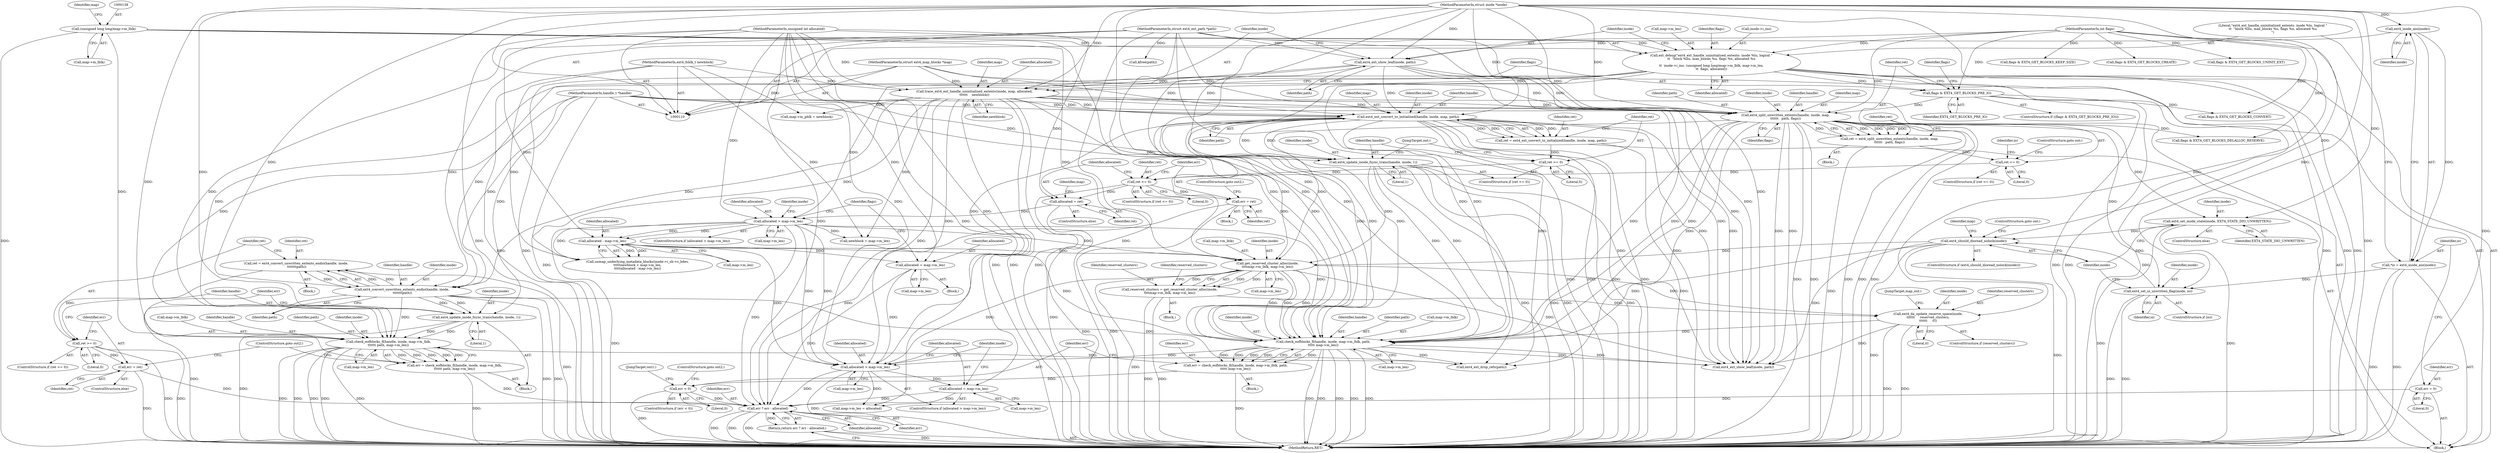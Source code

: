 digraph "0_linux_dee1f973ca341c266229faa5a1a5bb268bed3531_0@API" {
"1000394" [label="(Call,err ? err : allocated)"];
"1000224" [label="(Call,err = ret)"];
"1000203" [label="(Call,ret >= 0)"];
"1000196" [label="(Call,ret = ext4_convert_unwritten_extents_endio(handle, inode,\n \t\t\t\t\t\t\tpath))"];
"1000198" [label="(Call,ext4_convert_unwritten_extents_endio(handle, inode,\n \t\t\t\t\t\t\tpath))"];
"1000111" [label="(MethodParameterIn,handle_t *handle)"];
"1000150" [label="(Call,trace_ext4_ext_handle_uninitialized_extents(inode, map, allocated,\n\t\t\t\t\t\t    newblock))"];
"1000147" [label="(Call,ext4_ext_show_leaf(inode, path))"];
"1000130" [label="(Call,ext4_inode_aio(inode))"];
"1000112" [label="(MethodParameterIn,struct inode *inode)"];
"1000114" [label="(MethodParameterIn,struct ext4_ext_path *path)"];
"1000113" [label="(MethodParameterIn,struct ext4_map_blocks *map)"];
"1000132" [label="(Call,ext_debug(\"ext4_ext_handle_uninitialized_extents: inode %lu, logical \"\n\t\t  \"block %llu, max_blocks %u, flags %x, allocated %u\n\",\n\t\t  inode->i_ino, (unsigned long long)map->m_lblk, map->m_len,\n\t\t  flags, allocated))"];
"1000137" [label="(Call,(unsigned long long)map->m_lblk)"];
"1000115" [label="(MethodParameterIn,int flags)"];
"1000116" [label="(MethodParameterIn,unsigned int allocated)"];
"1000117" [label="(MethodParameterIn,ext4_fsblk_t newblock)"];
"1000124" [label="(Call,err = 0)"];
"1000356" [label="(Call,err < 0)"];
"1000343" [label="(Call,err = check_eofblocks_fl(handle, inode, map->m_lblk, path,\n\t\t\t\t\t map->m_len))"];
"1000345" [label="(Call,check_eofblocks_fl(handle, inode, map->m_lblk, path,\n\t\t\t\t\t map->m_len))"];
"1000257" [label="(Call,ext4_update_inode_fsync_trans(handle, inode, 1))"];
"1000248" [label="(Call,ext4_ext_convert_to_initialized(handle, inode, map, path))"];
"1000162" [label="(Call,ext4_split_unwritten_extents(handle, inode, map,\n\t\t\t\t\t\t   path, flags))"];
"1000156" [label="(Call,flags & EXT4_GET_BLOCKS_PRE_IO)"];
"1000183" [label="(Call,ext4_should_dioread_nolock(inode))"];
"1000179" [label="(Call,ext4_set_inode_state(inode, EXT4_STATE_DIO_UNWRITTEN))"];
"1000175" [label="(Call,ext4_set_io_unwritten_flag(inode, io))"];
"1000128" [label="(Call,*io = ext4_inode_aio(inode))"];
"1000316" [label="(Call,get_reserved_cluster_alloc(inode,\n\t\t\t\tmap->m_lblk, map->m_len))"];
"1000281" [label="(Call,allocated > map->m_len)"];
"1000272" [label="(Call,allocated = ret)"];
"1000263" [label="(Call,ret <= 0)"];
"1000254" [label="(Call,ret >= 0)"];
"1000246" [label="(Call,ret = ext4_ext_convert_to_initialized(handle, inode, map, path))"];
"1000169" [label="(Call,ret <= 0)"];
"1000160" [label="(Call,ret = ext4_split_unwritten_extents(handle, inode, map,\n\t\t\t\t\t\t   path, flags))"];
"1000298" [label="(Call,allocated - map->m_len)"];
"1000326" [label="(Call,ext4_da_update_reserve_space(inode,\n\t\t\t\t\t\t     reserved_clusters,\n\t\t\t\t\t\t     0))"];
"1000314" [label="(Call,reserved_clusters = get_reserved_cluster_alloc(inode,\n\t\t\t\tmap->m_lblk, map->m_len))"];
"1000267" [label="(Call,err = ret)"];
"1000211" [label="(Call,err = check_eofblocks_fl(handle, inode, map->m_lblk,\n\t\t\t\t\t\t path, map->m_len))"];
"1000213" [label="(Call,check_eofblocks_fl(handle, inode, map->m_lblk,\n\t\t\t\t\t\t path, map->m_len))"];
"1000207" [label="(Call,ext4_update_inode_fsync_trans(handle, inode, 1))"];
"1000303" [label="(Call,allocated = map->m_len)"];
"1000367" [label="(Call,allocated = map->m_len)"];
"1000362" [label="(Call,allocated > map->m_len)"];
"1000393" [label="(Return,return err ? err : allocated;)"];
"1000310" [label="(Identifier,flags)"];
"1000318" [label="(Call,map->m_lblk)"];
"1000181" [label="(Identifier,EXT4_STATE_DIO_UNWRITTEN)"];
"1000139" [label="(Call,map->m_lblk)"];
"1000126" [label="(Literal,0)"];
"1000115" [label="(MethodParameterIn,int flags)"];
"1000177" [label="(Identifier,io)"];
"1000272" [label="(Call,allocated = ret)"];
"1000321" [label="(Call,map->m_len)"];
"1000113" [label="(MethodParameterIn,struct ext4_map_blocks *map)"];
"1000324" [label="(ControlStructure,if (reserved_clusters))"];
"1000201" [label="(Identifier,path)"];
"1000325" [label="(Identifier,reserved_clusters)"];
"1000328" [label="(Identifier,reserved_clusters)"];
"1000149" [label="(Identifier,path)"];
"1000398" [label="(MethodReturn,RET)"];
"1000268" [label="(Identifier,err)"];
"1000206" [label="(Block,)"];
"1000264" [label="(Identifier,ret)"];
"1000209" [label="(Identifier,inode)"];
"1000348" [label="(Call,map->m_lblk)"];
"1000182" [label="(ControlStructure,if (ext4_should_dioread_nolock(inode)))"];
"1000343" [label="(Call,err = check_eofblocks_fl(handle, inode, map->m_lblk, path,\n\t\t\t\t\t map->m_len))"];
"1000262" [label="(ControlStructure,if (ret <= 0))"];
"1000312" [label="(Block,)"];
"1000157" [label="(Identifier,flags)"];
"1000397" [label="(Identifier,allocated)"];
"1000131" [label="(Identifier,inode)"];
"1000259" [label="(Identifier,inode)"];
"1000344" [label="(Identifier,err)"];
"1000357" [label="(Identifier,err)"];
"1000211" [label="(Call,err = check_eofblocks_fl(handle, inode, map->m_lblk,\n\t\t\t\t\t\t path, map->m_len))"];
"1000293" [label="(Call,newblock + map->m_len)"];
"1000253" [label="(ControlStructure,if (ret >= 0))"];
"1000248" [label="(Call,ext4_ext_convert_to_initialized(handle, inode, map, path))"];
"1000277" [label="(Identifier,map)"];
"1000219" [label="(Identifier,path)"];
"1000158" [label="(Identifier,EXT4_GET_BLOCKS_PRE_IO)"];
"1000199" [label="(Identifier,handle)"];
"1000132" [label="(Call,ext_debug(\"ext4_ext_handle_uninitialized_extents: inode %lu, logical \"\n\t\t  \"block %llu, max_blocks %u, flags %x, allocated %u\n\",\n\t\t  inode->i_ino, (unsigned long long)map->m_lblk, map->m_len,\n\t\t  flags, allocated))"];
"1000286" [label="(Block,)"];
"1000125" [label="(Identifier,err)"];
"1000159" [label="(Block,)"];
"1000183" [label="(Call,ext4_should_dioread_nolock(inode))"];
"1000204" [label="(Identifier,ret)"];
"1000184" [label="(Identifier,inode)"];
"1000161" [label="(Identifier,ret)"];
"1000146" [label="(Identifier,allocated)"];
"1000352" [label="(Call,map->m_len)"];
"1000338" [label="(Call,flags & EXT4_GET_BLOCKS_KEEP_SIZE)"];
"1000178" [label="(ControlStructure,else)"];
"1000226" [label="(Identifier,ret)"];
"1000375" [label="(Call,map->m_pblk = newblock)"];
"1000369" [label="(Call,map->m_len)"];
"1000317" [label="(Identifier,inode)"];
"1000203" [label="(Call,ret >= 0)"];
"1000196" [label="(Call,ret = ext4_convert_unwritten_extents_endio(handle, inode,\n \t\t\t\t\t\t\tpath))"];
"1000255" [label="(Identifier,ret)"];
"1000187" [label="(Identifier,map)"];
"1000394" [label="(Call,err ? err : allocated)"];
"1000265" [label="(Literal,0)"];
"1000269" [label="(Identifier,ret)"];
"1000225" [label="(Identifier,err)"];
"1000190" [label="(ControlStructure,goto out;)"];
"1000258" [label="(Identifier,handle)"];
"1000251" [label="(Identifier,map)"];
"1000360" [label="(JumpTarget,out1:)"];
"1000160" [label="(Call,ret = ext4_split_unwritten_extents(handle, inode, map,\n\t\t\t\t\t\t   path, flags))"];
"1000166" [label="(Identifier,path)"];
"1000129" [label="(Identifier,io)"];
"1000396" [label="(Identifier,err)"];
"1000356" [label="(Call,err < 0)"];
"1000174" [label="(Identifier,io)"];
"1000153" [label="(Identifier,allocated)"];
"1000167" [label="(Identifier,flags)"];
"1000223" [label="(ControlStructure,else)"];
"1000130" [label="(Call,ext4_inode_aio(inode))"];
"1000235" [label="(Call,flags & EXT4_GET_BLOCKS_CREATE)"];
"1000304" [label="(Identifier,allocated)"];
"1000170" [label="(Identifier,ret)"];
"1000168" [label="(ControlStructure,if (ret <= 0))"];
"1000300" [label="(Call,map->m_len)"];
"1000330" [label="(JumpTarget,map_out:)"];
"1000215" [label="(Identifier,inode)"];
"1000180" [label="(Identifier,inode)"];
"1000373" [label="(Identifier,inode)"];
"1000208" [label="(Identifier,handle)"];
"1000361" [label="(ControlStructure,if (allocated > map->m_len))"];
"1000133" [label="(Literal,\"ext4_ext_handle_uninitialized_extents: inode %lu, logical \"\n\t\t  \"block %llu, max_blocks %u, flags %x, allocated %u\n\")"];
"1000252" [label="(Identifier,path)"];
"1000368" [label="(Identifier,allocated)"];
"1000345" [label="(Call,check_eofblocks_fl(handle, inode, map->m_lblk, path,\n\t\t\t\t\t map->m_len))"];
"1000314" [label="(Call,reserved_clusters = get_reserved_cluster_alloc(inode,\n\t\t\t\tmap->m_lblk, map->m_len))"];
"1000287" [label="(Call,unmap_underlying_metadata_blocks(inode->i_sb->s_bdev,\n\t\t\t\t\tnewblock + map->m_len,\n\t\t\t\t\tallocated - map->m_len))"];
"1000362" [label="(Call,allocated > map->m_len)"];
"1000267" [label="(Call,err = ret)"];
"1000112" [label="(MethodParameterIn,struct inode *inode)"];
"1000154" [label="(Identifier,newblock)"];
"1000347" [label="(Identifier,inode)"];
"1000193" [label="(Identifier,flags)"];
"1000263" [label="(Call,ret <= 0)"];
"1000213" [label="(Call,check_eofblocks_fl(handle, inode, map->m_lblk,\n\t\t\t\t\t\t path, map->m_len))"];
"1000118" [label="(Block,)"];
"1000155" [label="(ControlStructure,if ((flags & EXT4_GET_BLOCKS_PRE_IO)))"];
"1000111" [label="(MethodParameterIn,handle_t *handle)"];
"1000145" [label="(Identifier,flags)"];
"1000137" [label="(Call,(unsigned long long)map->m_lblk)"];
"1000342" [label="(Block,)"];
"1000283" [label="(Call,map->m_len)"];
"1000281" [label="(Call,allocated > map->m_len)"];
"1000367" [label="(Call,allocated = map->m_len)"];
"1000200" [label="(Identifier,inode)"];
"1000315" [label="(Identifier,reserved_clusters)"];
"1000162" [label="(Call,ext4_split_unwritten_extents(handle, inode, map,\n\t\t\t\t\t\t   path, flags))"];
"1000210" [label="(Literal,1)"];
"1000261" [label="(JumpTarget,out:)"];
"1000359" [label="(ControlStructure,goto out2;)"];
"1000117" [label="(MethodParameterIn,ext4_fsblk_t newblock)"];
"1000212" [label="(Identifier,err)"];
"1000355" [label="(ControlStructure,if (err < 0))"];
"1000152" [label="(Identifier,map)"];
"1000303" [label="(Call,allocated = map->m_len)"];
"1000393" [label="(Return,return err ? err : allocated;)"];
"1000389" [label="(Call,ext4_ext_drop_refs(path))"];
"1000164" [label="(Identifier,inode)"];
"1000273" [label="(Identifier,allocated)"];
"1000220" [label="(Call,map->m_len)"];
"1000147" [label="(Call,ext4_ext_show_leaf(inode, path))"];
"1000299" [label="(Identifier,allocated)"];
"1000195" [label="(Block,)"];
"1000205" [label="(Literal,0)"];
"1000298" [label="(Call,allocated - map->m_len)"];
"1000247" [label="(Identifier,ret)"];
"1000316" [label="(Call,get_reserved_cluster_alloc(inode,\n\t\t\t\tmap->m_lblk, map->m_len))"];
"1000391" [label="(Call,kfree(path))"];
"1000124" [label="(Call,err = 0)"];
"1000179" [label="(Call,ext4_set_inode_state(inode, EXT4_STATE_DIO_UNWRITTEN))"];
"1000192" [label="(Call,flags & EXT4_GET_BLOCKS_CONVERT)"];
"1000271" [label="(ControlStructure,else)"];
"1000169" [label="(Call,ret <= 0)"];
"1000290" [label="(Identifier,inode)"];
"1000134" [label="(Call,inode->i_ino)"];
"1000207" [label="(Call,ext4_update_inode_fsync_trans(handle, inode, 1))"];
"1000216" [label="(Call,map->m_lblk)"];
"1000364" [label="(Call,map->m_len)"];
"1000128" [label="(Call,*io = ext4_inode_aio(inode))"];
"1000309" [label="(Call,flags & EXT4_GET_BLOCKS_DELALLOC_RESERVE)"];
"1000346" [label="(Identifier,handle)"];
"1000175" [label="(Call,ext4_set_io_unwritten_flag(inode, io))"];
"1000250" [label="(Identifier,inode)"];
"1000280" [label="(ControlStructure,if (allocated > map->m_len))"];
"1000227" [label="(ControlStructure,goto out2;)"];
"1000260" [label="(Literal,1)"];
"1000224" [label="(Call,err = ret)"];
"1000329" [label="(Literal,0)"];
"1000305" [label="(Call,map->m_len)"];
"1000116" [label="(MethodParameterIn,unsigned int allocated)"];
"1000114" [label="(MethodParameterIn,struct ext4_ext_path *path)"];
"1000256" [label="(Literal,0)"];
"1000171" [label="(Literal,0)"];
"1000358" [label="(Literal,0)"];
"1000372" [label="(Call,ext4_ext_show_leaf(inode, path))"];
"1000156" [label="(Call,flags & EXT4_GET_BLOCKS_PRE_IO)"];
"1000270" [label="(ControlStructure,goto out2;)"];
"1000202" [label="(ControlStructure,if (ret >= 0))"];
"1000173" [label="(ControlStructure,if (io))"];
"1000172" [label="(ControlStructure,goto out;)"];
"1000246" [label="(Call,ret = ext4_ext_convert_to_initialized(handle, inode, map, path))"];
"1000198" [label="(Call,ext4_convert_unwritten_extents_endio(handle, inode,\n \t\t\t\t\t\t\tpath))"];
"1000163" [label="(Identifier,handle)"];
"1000351" [label="(Identifier,path)"];
"1000257" [label="(Call,ext4_update_inode_fsync_trans(handle, inode, 1))"];
"1000326" [label="(Call,ext4_da_update_reserve_space(inode,\n\t\t\t\t\t\t     reserved_clusters,\n\t\t\t\t\t\t     0))"];
"1000148" [label="(Identifier,inode)"];
"1000176" [label="(Identifier,inode)"];
"1000363" [label="(Identifier,allocated)"];
"1000197" [label="(Identifier,ret)"];
"1000380" [label="(Call,map->m_len = allocated)"];
"1000214" [label="(Identifier,handle)"];
"1000151" [label="(Identifier,inode)"];
"1000266" [label="(Block,)"];
"1000142" [label="(Call,map->m_len)"];
"1000143" [label="(Identifier,map)"];
"1000229" [label="(Call,flags & EXT4_GET_BLOCKS_UNINIT_EXT)"];
"1000395" [label="(Identifier,err)"];
"1000249" [label="(Identifier,handle)"];
"1000327" [label="(Identifier,inode)"];
"1000165" [label="(Identifier,map)"];
"1000150" [label="(Call,trace_ext4_ext_handle_uninitialized_extents(inode, map, allocated,\n\t\t\t\t\t\t    newblock))"];
"1000254" [label="(Call,ret >= 0)"];
"1000274" [label="(Identifier,ret)"];
"1000282" [label="(Identifier,allocated)"];
"1000394" -> "1000393"  [label="AST: "];
"1000394" -> "1000396"  [label="CFG: "];
"1000394" -> "1000397"  [label="CFG: "];
"1000395" -> "1000394"  [label="AST: "];
"1000396" -> "1000394"  [label="AST: "];
"1000397" -> "1000394"  [label="AST: "];
"1000393" -> "1000394"  [label="CFG: "];
"1000394" -> "1000398"  [label="DDG: "];
"1000394" -> "1000398"  [label="DDG: "];
"1000394" -> "1000398"  [label="DDG: "];
"1000394" -> "1000393"  [label="DDG: "];
"1000224" -> "1000394"  [label="DDG: "];
"1000124" -> "1000394"  [label="DDG: "];
"1000356" -> "1000394"  [label="DDG: "];
"1000267" -> "1000394"  [label="DDG: "];
"1000211" -> "1000394"  [label="DDG: "];
"1000281" -> "1000394"  [label="DDG: "];
"1000150" -> "1000394"  [label="DDG: "];
"1000303" -> "1000394"  [label="DDG: "];
"1000116" -> "1000394"  [label="DDG: "];
"1000367" -> "1000394"  [label="DDG: "];
"1000362" -> "1000394"  [label="DDG: "];
"1000224" -> "1000223"  [label="AST: "];
"1000224" -> "1000226"  [label="CFG: "];
"1000225" -> "1000224"  [label="AST: "];
"1000226" -> "1000224"  [label="AST: "];
"1000227" -> "1000224"  [label="CFG: "];
"1000224" -> "1000398"  [label="DDG: "];
"1000203" -> "1000224"  [label="DDG: "];
"1000203" -> "1000202"  [label="AST: "];
"1000203" -> "1000205"  [label="CFG: "];
"1000204" -> "1000203"  [label="AST: "];
"1000205" -> "1000203"  [label="AST: "];
"1000208" -> "1000203"  [label="CFG: "];
"1000225" -> "1000203"  [label="CFG: "];
"1000203" -> "1000398"  [label="DDG: "];
"1000203" -> "1000398"  [label="DDG: "];
"1000196" -> "1000203"  [label="DDG: "];
"1000196" -> "1000195"  [label="AST: "];
"1000196" -> "1000198"  [label="CFG: "];
"1000197" -> "1000196"  [label="AST: "];
"1000198" -> "1000196"  [label="AST: "];
"1000204" -> "1000196"  [label="CFG: "];
"1000196" -> "1000398"  [label="DDG: "];
"1000198" -> "1000196"  [label="DDG: "];
"1000198" -> "1000196"  [label="DDG: "];
"1000198" -> "1000196"  [label="DDG: "];
"1000198" -> "1000201"  [label="CFG: "];
"1000199" -> "1000198"  [label="AST: "];
"1000200" -> "1000198"  [label="AST: "];
"1000201" -> "1000198"  [label="AST: "];
"1000198" -> "1000398"  [label="DDG: "];
"1000198" -> "1000398"  [label="DDG: "];
"1000198" -> "1000398"  [label="DDG: "];
"1000111" -> "1000198"  [label="DDG: "];
"1000150" -> "1000198"  [label="DDG: "];
"1000112" -> "1000198"  [label="DDG: "];
"1000147" -> "1000198"  [label="DDG: "];
"1000114" -> "1000198"  [label="DDG: "];
"1000198" -> "1000207"  [label="DDG: "];
"1000198" -> "1000207"  [label="DDG: "];
"1000198" -> "1000213"  [label="DDG: "];
"1000198" -> "1000389"  [label="DDG: "];
"1000111" -> "1000110"  [label="AST: "];
"1000111" -> "1000398"  [label="DDG: "];
"1000111" -> "1000162"  [label="DDG: "];
"1000111" -> "1000207"  [label="DDG: "];
"1000111" -> "1000213"  [label="DDG: "];
"1000111" -> "1000248"  [label="DDG: "];
"1000111" -> "1000257"  [label="DDG: "];
"1000111" -> "1000345"  [label="DDG: "];
"1000150" -> "1000118"  [label="AST: "];
"1000150" -> "1000154"  [label="CFG: "];
"1000151" -> "1000150"  [label="AST: "];
"1000152" -> "1000150"  [label="AST: "];
"1000153" -> "1000150"  [label="AST: "];
"1000154" -> "1000150"  [label="AST: "];
"1000157" -> "1000150"  [label="CFG: "];
"1000150" -> "1000398"  [label="DDG: "];
"1000150" -> "1000398"  [label="DDG: "];
"1000150" -> "1000398"  [label="DDG: "];
"1000147" -> "1000150"  [label="DDG: "];
"1000112" -> "1000150"  [label="DDG: "];
"1000113" -> "1000150"  [label="DDG: "];
"1000132" -> "1000150"  [label="DDG: "];
"1000116" -> "1000150"  [label="DDG: "];
"1000117" -> "1000150"  [label="DDG: "];
"1000150" -> "1000162"  [label="DDG: "];
"1000150" -> "1000162"  [label="DDG: "];
"1000150" -> "1000248"  [label="DDG: "];
"1000150" -> "1000248"  [label="DDG: "];
"1000150" -> "1000287"  [label="DDG: "];
"1000150" -> "1000293"  [label="DDG: "];
"1000150" -> "1000345"  [label="DDG: "];
"1000150" -> "1000362"  [label="DDG: "];
"1000150" -> "1000372"  [label="DDG: "];
"1000150" -> "1000375"  [label="DDG: "];
"1000147" -> "1000118"  [label="AST: "];
"1000147" -> "1000149"  [label="CFG: "];
"1000148" -> "1000147"  [label="AST: "];
"1000149" -> "1000147"  [label="AST: "];
"1000151" -> "1000147"  [label="CFG: "];
"1000147" -> "1000398"  [label="DDG: "];
"1000130" -> "1000147"  [label="DDG: "];
"1000112" -> "1000147"  [label="DDG: "];
"1000114" -> "1000147"  [label="DDG: "];
"1000147" -> "1000162"  [label="DDG: "];
"1000147" -> "1000248"  [label="DDG: "];
"1000147" -> "1000345"  [label="DDG: "];
"1000147" -> "1000372"  [label="DDG: "];
"1000130" -> "1000128"  [label="AST: "];
"1000130" -> "1000131"  [label="CFG: "];
"1000131" -> "1000130"  [label="AST: "];
"1000128" -> "1000130"  [label="CFG: "];
"1000130" -> "1000128"  [label="DDG: "];
"1000112" -> "1000130"  [label="DDG: "];
"1000112" -> "1000110"  [label="AST: "];
"1000112" -> "1000398"  [label="DDG: "];
"1000112" -> "1000162"  [label="DDG: "];
"1000112" -> "1000175"  [label="DDG: "];
"1000112" -> "1000179"  [label="DDG: "];
"1000112" -> "1000183"  [label="DDG: "];
"1000112" -> "1000207"  [label="DDG: "];
"1000112" -> "1000213"  [label="DDG: "];
"1000112" -> "1000248"  [label="DDG: "];
"1000112" -> "1000257"  [label="DDG: "];
"1000112" -> "1000316"  [label="DDG: "];
"1000112" -> "1000326"  [label="DDG: "];
"1000112" -> "1000345"  [label="DDG: "];
"1000112" -> "1000372"  [label="DDG: "];
"1000114" -> "1000110"  [label="AST: "];
"1000114" -> "1000398"  [label="DDG: "];
"1000114" -> "1000162"  [label="DDG: "];
"1000114" -> "1000213"  [label="DDG: "];
"1000114" -> "1000248"  [label="DDG: "];
"1000114" -> "1000345"  [label="DDG: "];
"1000114" -> "1000372"  [label="DDG: "];
"1000114" -> "1000389"  [label="DDG: "];
"1000114" -> "1000391"  [label="DDG: "];
"1000113" -> "1000110"  [label="AST: "];
"1000113" -> "1000398"  [label="DDG: "];
"1000113" -> "1000162"  [label="DDG: "];
"1000113" -> "1000248"  [label="DDG: "];
"1000132" -> "1000118"  [label="AST: "];
"1000132" -> "1000146"  [label="CFG: "];
"1000133" -> "1000132"  [label="AST: "];
"1000134" -> "1000132"  [label="AST: "];
"1000137" -> "1000132"  [label="AST: "];
"1000142" -> "1000132"  [label="AST: "];
"1000145" -> "1000132"  [label="AST: "];
"1000146" -> "1000132"  [label="AST: "];
"1000148" -> "1000132"  [label="CFG: "];
"1000132" -> "1000398"  [label="DDG: "];
"1000132" -> "1000398"  [label="DDG: "];
"1000132" -> "1000398"  [label="DDG: "];
"1000132" -> "1000398"  [label="DDG: "];
"1000137" -> "1000132"  [label="DDG: "];
"1000115" -> "1000132"  [label="DDG: "];
"1000116" -> "1000132"  [label="DDG: "];
"1000132" -> "1000156"  [label="DDG: "];
"1000132" -> "1000213"  [label="DDG: "];
"1000132" -> "1000281"  [label="DDG: "];
"1000132" -> "1000345"  [label="DDG: "];
"1000132" -> "1000362"  [label="DDG: "];
"1000137" -> "1000139"  [label="CFG: "];
"1000138" -> "1000137"  [label="AST: "];
"1000139" -> "1000137"  [label="AST: "];
"1000143" -> "1000137"  [label="CFG: "];
"1000137" -> "1000398"  [label="DDG: "];
"1000137" -> "1000213"  [label="DDG: "];
"1000137" -> "1000316"  [label="DDG: "];
"1000137" -> "1000345"  [label="DDG: "];
"1000115" -> "1000110"  [label="AST: "];
"1000115" -> "1000398"  [label="DDG: "];
"1000115" -> "1000156"  [label="DDG: "];
"1000115" -> "1000162"  [label="DDG: "];
"1000115" -> "1000192"  [label="DDG: "];
"1000115" -> "1000229"  [label="DDG: "];
"1000115" -> "1000235"  [label="DDG: "];
"1000115" -> "1000309"  [label="DDG: "];
"1000115" -> "1000338"  [label="DDG: "];
"1000116" -> "1000110"  [label="AST: "];
"1000116" -> "1000398"  [label="DDG: "];
"1000116" -> "1000272"  [label="DDG: "];
"1000116" -> "1000281"  [label="DDG: "];
"1000116" -> "1000298"  [label="DDG: "];
"1000116" -> "1000303"  [label="DDG: "];
"1000116" -> "1000362"  [label="DDG: "];
"1000116" -> "1000367"  [label="DDG: "];
"1000116" -> "1000380"  [label="DDG: "];
"1000117" -> "1000110"  [label="AST: "];
"1000117" -> "1000398"  [label="DDG: "];
"1000117" -> "1000287"  [label="DDG: "];
"1000117" -> "1000293"  [label="DDG: "];
"1000117" -> "1000375"  [label="DDG: "];
"1000124" -> "1000118"  [label="AST: "];
"1000124" -> "1000126"  [label="CFG: "];
"1000125" -> "1000124"  [label="AST: "];
"1000126" -> "1000124"  [label="AST: "];
"1000129" -> "1000124"  [label="CFG: "];
"1000356" -> "1000355"  [label="AST: "];
"1000356" -> "1000358"  [label="CFG: "];
"1000357" -> "1000356"  [label="AST: "];
"1000358" -> "1000356"  [label="AST: "];
"1000359" -> "1000356"  [label="CFG: "];
"1000360" -> "1000356"  [label="CFG: "];
"1000356" -> "1000398"  [label="DDG: "];
"1000343" -> "1000356"  [label="DDG: "];
"1000343" -> "1000342"  [label="AST: "];
"1000343" -> "1000345"  [label="CFG: "];
"1000344" -> "1000343"  [label="AST: "];
"1000345" -> "1000343"  [label="AST: "];
"1000357" -> "1000343"  [label="CFG: "];
"1000343" -> "1000398"  [label="DDG: "];
"1000345" -> "1000343"  [label="DDG: "];
"1000345" -> "1000343"  [label="DDG: "];
"1000345" -> "1000343"  [label="DDG: "];
"1000345" -> "1000343"  [label="DDG: "];
"1000345" -> "1000343"  [label="DDG: "];
"1000345" -> "1000352"  [label="CFG: "];
"1000346" -> "1000345"  [label="AST: "];
"1000347" -> "1000345"  [label="AST: "];
"1000348" -> "1000345"  [label="AST: "];
"1000351" -> "1000345"  [label="AST: "];
"1000352" -> "1000345"  [label="AST: "];
"1000345" -> "1000398"  [label="DDG: "];
"1000345" -> "1000398"  [label="DDG: "];
"1000345" -> "1000398"  [label="DDG: "];
"1000345" -> "1000398"  [label="DDG: "];
"1000345" -> "1000398"  [label="DDG: "];
"1000257" -> "1000345"  [label="DDG: "];
"1000257" -> "1000345"  [label="DDG: "];
"1000162" -> "1000345"  [label="DDG: "];
"1000162" -> "1000345"  [label="DDG: "];
"1000162" -> "1000345"  [label="DDG: "];
"1000248" -> "1000345"  [label="DDG: "];
"1000248" -> "1000345"  [label="DDG: "];
"1000248" -> "1000345"  [label="DDG: "];
"1000183" -> "1000345"  [label="DDG: "];
"1000316" -> "1000345"  [label="DDG: "];
"1000316" -> "1000345"  [label="DDG: "];
"1000316" -> "1000345"  [label="DDG: "];
"1000326" -> "1000345"  [label="DDG: "];
"1000281" -> "1000345"  [label="DDG: "];
"1000298" -> "1000345"  [label="DDG: "];
"1000345" -> "1000362"  [label="DDG: "];
"1000345" -> "1000372"  [label="DDG: "];
"1000345" -> "1000372"  [label="DDG: "];
"1000345" -> "1000389"  [label="DDG: "];
"1000257" -> "1000253"  [label="AST: "];
"1000257" -> "1000260"  [label="CFG: "];
"1000258" -> "1000257"  [label="AST: "];
"1000259" -> "1000257"  [label="AST: "];
"1000260" -> "1000257"  [label="AST: "];
"1000261" -> "1000257"  [label="CFG: "];
"1000257" -> "1000398"  [label="DDG: "];
"1000257" -> "1000398"  [label="DDG: "];
"1000257" -> "1000398"  [label="DDG: "];
"1000248" -> "1000257"  [label="DDG: "];
"1000248" -> "1000257"  [label="DDG: "];
"1000257" -> "1000316"  [label="DDG: "];
"1000257" -> "1000372"  [label="DDG: "];
"1000248" -> "1000246"  [label="AST: "];
"1000248" -> "1000252"  [label="CFG: "];
"1000249" -> "1000248"  [label="AST: "];
"1000250" -> "1000248"  [label="AST: "];
"1000251" -> "1000248"  [label="AST: "];
"1000252" -> "1000248"  [label="AST: "];
"1000246" -> "1000248"  [label="CFG: "];
"1000248" -> "1000398"  [label="DDG: "];
"1000248" -> "1000398"  [label="DDG: "];
"1000248" -> "1000398"  [label="DDG: "];
"1000248" -> "1000398"  [label="DDG: "];
"1000248" -> "1000246"  [label="DDG: "];
"1000248" -> "1000246"  [label="DDG: "];
"1000248" -> "1000246"  [label="DDG: "];
"1000248" -> "1000246"  [label="DDG: "];
"1000248" -> "1000316"  [label="DDG: "];
"1000248" -> "1000372"  [label="DDG: "];
"1000248" -> "1000372"  [label="DDG: "];
"1000248" -> "1000389"  [label="DDG: "];
"1000162" -> "1000160"  [label="AST: "];
"1000162" -> "1000167"  [label="CFG: "];
"1000163" -> "1000162"  [label="AST: "];
"1000164" -> "1000162"  [label="AST: "];
"1000165" -> "1000162"  [label="AST: "];
"1000166" -> "1000162"  [label="AST: "];
"1000167" -> "1000162"  [label="AST: "];
"1000160" -> "1000162"  [label="CFG: "];
"1000162" -> "1000398"  [label="DDG: "];
"1000162" -> "1000398"  [label="DDG: "];
"1000162" -> "1000398"  [label="DDG: "];
"1000162" -> "1000398"  [label="DDG: "];
"1000162" -> "1000398"  [label="DDG: "];
"1000162" -> "1000160"  [label="DDG: "];
"1000162" -> "1000160"  [label="DDG: "];
"1000162" -> "1000160"  [label="DDG: "];
"1000162" -> "1000160"  [label="DDG: "];
"1000162" -> "1000160"  [label="DDG: "];
"1000156" -> "1000162"  [label="DDG: "];
"1000162" -> "1000175"  [label="DDG: "];
"1000162" -> "1000179"  [label="DDG: "];
"1000162" -> "1000309"  [label="DDG: "];
"1000162" -> "1000316"  [label="DDG: "];
"1000162" -> "1000372"  [label="DDG: "];
"1000162" -> "1000372"  [label="DDG: "];
"1000162" -> "1000389"  [label="DDG: "];
"1000156" -> "1000155"  [label="AST: "];
"1000156" -> "1000158"  [label="CFG: "];
"1000157" -> "1000156"  [label="AST: "];
"1000158" -> "1000156"  [label="AST: "];
"1000161" -> "1000156"  [label="CFG: "];
"1000193" -> "1000156"  [label="CFG: "];
"1000156" -> "1000398"  [label="DDG: "];
"1000156" -> "1000398"  [label="DDG: "];
"1000156" -> "1000192"  [label="DDG: "];
"1000183" -> "1000182"  [label="AST: "];
"1000183" -> "1000184"  [label="CFG: "];
"1000184" -> "1000183"  [label="AST: "];
"1000187" -> "1000183"  [label="CFG: "];
"1000190" -> "1000183"  [label="CFG: "];
"1000183" -> "1000398"  [label="DDG: "];
"1000183" -> "1000398"  [label="DDG: "];
"1000179" -> "1000183"  [label="DDG: "];
"1000175" -> "1000183"  [label="DDG: "];
"1000183" -> "1000316"  [label="DDG: "];
"1000183" -> "1000372"  [label="DDG: "];
"1000179" -> "1000178"  [label="AST: "];
"1000179" -> "1000181"  [label="CFG: "];
"1000180" -> "1000179"  [label="AST: "];
"1000181" -> "1000179"  [label="AST: "];
"1000184" -> "1000179"  [label="CFG: "];
"1000179" -> "1000398"  [label="DDG: "];
"1000179" -> "1000398"  [label="DDG: "];
"1000175" -> "1000173"  [label="AST: "];
"1000175" -> "1000177"  [label="CFG: "];
"1000176" -> "1000175"  [label="AST: "];
"1000177" -> "1000175"  [label="AST: "];
"1000184" -> "1000175"  [label="CFG: "];
"1000175" -> "1000398"  [label="DDG: "];
"1000175" -> "1000398"  [label="DDG: "];
"1000128" -> "1000175"  [label="DDG: "];
"1000128" -> "1000118"  [label="AST: "];
"1000129" -> "1000128"  [label="AST: "];
"1000133" -> "1000128"  [label="CFG: "];
"1000128" -> "1000398"  [label="DDG: "];
"1000128" -> "1000398"  [label="DDG: "];
"1000316" -> "1000314"  [label="AST: "];
"1000316" -> "1000321"  [label="CFG: "];
"1000317" -> "1000316"  [label="AST: "];
"1000318" -> "1000316"  [label="AST: "];
"1000321" -> "1000316"  [label="AST: "];
"1000314" -> "1000316"  [label="CFG: "];
"1000316" -> "1000398"  [label="DDG: "];
"1000316" -> "1000314"  [label="DDG: "];
"1000316" -> "1000314"  [label="DDG: "];
"1000316" -> "1000314"  [label="DDG: "];
"1000281" -> "1000316"  [label="DDG: "];
"1000298" -> "1000316"  [label="DDG: "];
"1000316" -> "1000326"  [label="DDG: "];
"1000316" -> "1000362"  [label="DDG: "];
"1000316" -> "1000372"  [label="DDG: "];
"1000281" -> "1000280"  [label="AST: "];
"1000281" -> "1000283"  [label="CFG: "];
"1000282" -> "1000281"  [label="AST: "];
"1000283" -> "1000281"  [label="AST: "];
"1000290" -> "1000281"  [label="CFG: "];
"1000310" -> "1000281"  [label="CFG: "];
"1000281" -> "1000398"  [label="DDG: "];
"1000272" -> "1000281"  [label="DDG: "];
"1000281" -> "1000287"  [label="DDG: "];
"1000281" -> "1000293"  [label="DDG: "];
"1000281" -> "1000298"  [label="DDG: "];
"1000281" -> "1000298"  [label="DDG: "];
"1000281" -> "1000362"  [label="DDG: "];
"1000281" -> "1000362"  [label="DDG: "];
"1000272" -> "1000271"  [label="AST: "];
"1000272" -> "1000274"  [label="CFG: "];
"1000273" -> "1000272"  [label="AST: "];
"1000274" -> "1000272"  [label="AST: "];
"1000277" -> "1000272"  [label="CFG: "];
"1000272" -> "1000398"  [label="DDG: "];
"1000263" -> "1000272"  [label="DDG: "];
"1000263" -> "1000262"  [label="AST: "];
"1000263" -> "1000265"  [label="CFG: "];
"1000264" -> "1000263"  [label="AST: "];
"1000265" -> "1000263"  [label="AST: "];
"1000268" -> "1000263"  [label="CFG: "];
"1000273" -> "1000263"  [label="CFG: "];
"1000263" -> "1000398"  [label="DDG: "];
"1000254" -> "1000263"  [label="DDG: "];
"1000169" -> "1000263"  [label="DDG: "];
"1000263" -> "1000267"  [label="DDG: "];
"1000254" -> "1000253"  [label="AST: "];
"1000254" -> "1000256"  [label="CFG: "];
"1000255" -> "1000254"  [label="AST: "];
"1000256" -> "1000254"  [label="AST: "];
"1000258" -> "1000254"  [label="CFG: "];
"1000261" -> "1000254"  [label="CFG: "];
"1000254" -> "1000398"  [label="DDG: "];
"1000246" -> "1000254"  [label="DDG: "];
"1000246" -> "1000118"  [label="AST: "];
"1000247" -> "1000246"  [label="AST: "];
"1000255" -> "1000246"  [label="CFG: "];
"1000246" -> "1000398"  [label="DDG: "];
"1000169" -> "1000168"  [label="AST: "];
"1000169" -> "1000171"  [label="CFG: "];
"1000170" -> "1000169"  [label="AST: "];
"1000171" -> "1000169"  [label="AST: "];
"1000172" -> "1000169"  [label="CFG: "];
"1000174" -> "1000169"  [label="CFG: "];
"1000160" -> "1000169"  [label="DDG: "];
"1000160" -> "1000159"  [label="AST: "];
"1000161" -> "1000160"  [label="AST: "];
"1000170" -> "1000160"  [label="CFG: "];
"1000160" -> "1000398"  [label="DDG: "];
"1000298" -> "1000287"  [label="AST: "];
"1000298" -> "1000300"  [label="CFG: "];
"1000299" -> "1000298"  [label="AST: "];
"1000300" -> "1000298"  [label="AST: "];
"1000287" -> "1000298"  [label="CFG: "];
"1000298" -> "1000287"  [label="DDG: "];
"1000298" -> "1000287"  [label="DDG: "];
"1000298" -> "1000303"  [label="DDG: "];
"1000298" -> "1000362"  [label="DDG: "];
"1000326" -> "1000324"  [label="AST: "];
"1000326" -> "1000329"  [label="CFG: "];
"1000327" -> "1000326"  [label="AST: "];
"1000328" -> "1000326"  [label="AST: "];
"1000329" -> "1000326"  [label="AST: "];
"1000330" -> "1000326"  [label="CFG: "];
"1000326" -> "1000398"  [label="DDG: "];
"1000326" -> "1000398"  [label="DDG: "];
"1000314" -> "1000326"  [label="DDG: "];
"1000326" -> "1000372"  [label="DDG: "];
"1000314" -> "1000312"  [label="AST: "];
"1000315" -> "1000314"  [label="AST: "];
"1000325" -> "1000314"  [label="CFG: "];
"1000314" -> "1000398"  [label="DDG: "];
"1000314" -> "1000398"  [label="DDG: "];
"1000267" -> "1000266"  [label="AST: "];
"1000267" -> "1000269"  [label="CFG: "];
"1000268" -> "1000267"  [label="AST: "];
"1000269" -> "1000267"  [label="AST: "];
"1000270" -> "1000267"  [label="CFG: "];
"1000267" -> "1000398"  [label="DDG: "];
"1000211" -> "1000206"  [label="AST: "];
"1000211" -> "1000213"  [label="CFG: "];
"1000212" -> "1000211"  [label="AST: "];
"1000213" -> "1000211"  [label="AST: "];
"1000227" -> "1000211"  [label="CFG: "];
"1000211" -> "1000398"  [label="DDG: "];
"1000213" -> "1000211"  [label="DDG: "];
"1000213" -> "1000211"  [label="DDG: "];
"1000213" -> "1000211"  [label="DDG: "];
"1000213" -> "1000211"  [label="DDG: "];
"1000213" -> "1000211"  [label="DDG: "];
"1000213" -> "1000220"  [label="CFG: "];
"1000214" -> "1000213"  [label="AST: "];
"1000215" -> "1000213"  [label="AST: "];
"1000216" -> "1000213"  [label="AST: "];
"1000219" -> "1000213"  [label="AST: "];
"1000220" -> "1000213"  [label="AST: "];
"1000213" -> "1000398"  [label="DDG: "];
"1000213" -> "1000398"  [label="DDG: "];
"1000213" -> "1000398"  [label="DDG: "];
"1000213" -> "1000398"  [label="DDG: "];
"1000213" -> "1000398"  [label="DDG: "];
"1000207" -> "1000213"  [label="DDG: "];
"1000207" -> "1000213"  [label="DDG: "];
"1000213" -> "1000389"  [label="DDG: "];
"1000207" -> "1000206"  [label="AST: "];
"1000207" -> "1000210"  [label="CFG: "];
"1000208" -> "1000207"  [label="AST: "];
"1000209" -> "1000207"  [label="AST: "];
"1000210" -> "1000207"  [label="AST: "];
"1000212" -> "1000207"  [label="CFG: "];
"1000207" -> "1000398"  [label="DDG: "];
"1000303" -> "1000286"  [label="AST: "];
"1000303" -> "1000305"  [label="CFG: "];
"1000304" -> "1000303"  [label="AST: "];
"1000305" -> "1000303"  [label="AST: "];
"1000310" -> "1000303"  [label="CFG: "];
"1000303" -> "1000362"  [label="DDG: "];
"1000367" -> "1000361"  [label="AST: "];
"1000367" -> "1000369"  [label="CFG: "];
"1000368" -> "1000367"  [label="AST: "];
"1000369" -> "1000367"  [label="AST: "];
"1000373" -> "1000367"  [label="CFG: "];
"1000362" -> "1000367"  [label="DDG: "];
"1000367" -> "1000380"  [label="DDG: "];
"1000362" -> "1000361"  [label="AST: "];
"1000362" -> "1000364"  [label="CFG: "];
"1000363" -> "1000362"  [label="AST: "];
"1000364" -> "1000362"  [label="AST: "];
"1000368" -> "1000362"  [label="CFG: "];
"1000373" -> "1000362"  [label="CFG: "];
"1000362" -> "1000398"  [label="DDG: "];
"1000362" -> "1000380"  [label="DDG: "];
"1000393" -> "1000118"  [label="AST: "];
"1000398" -> "1000393"  [label="CFG: "];
"1000393" -> "1000398"  [label="DDG: "];
}
